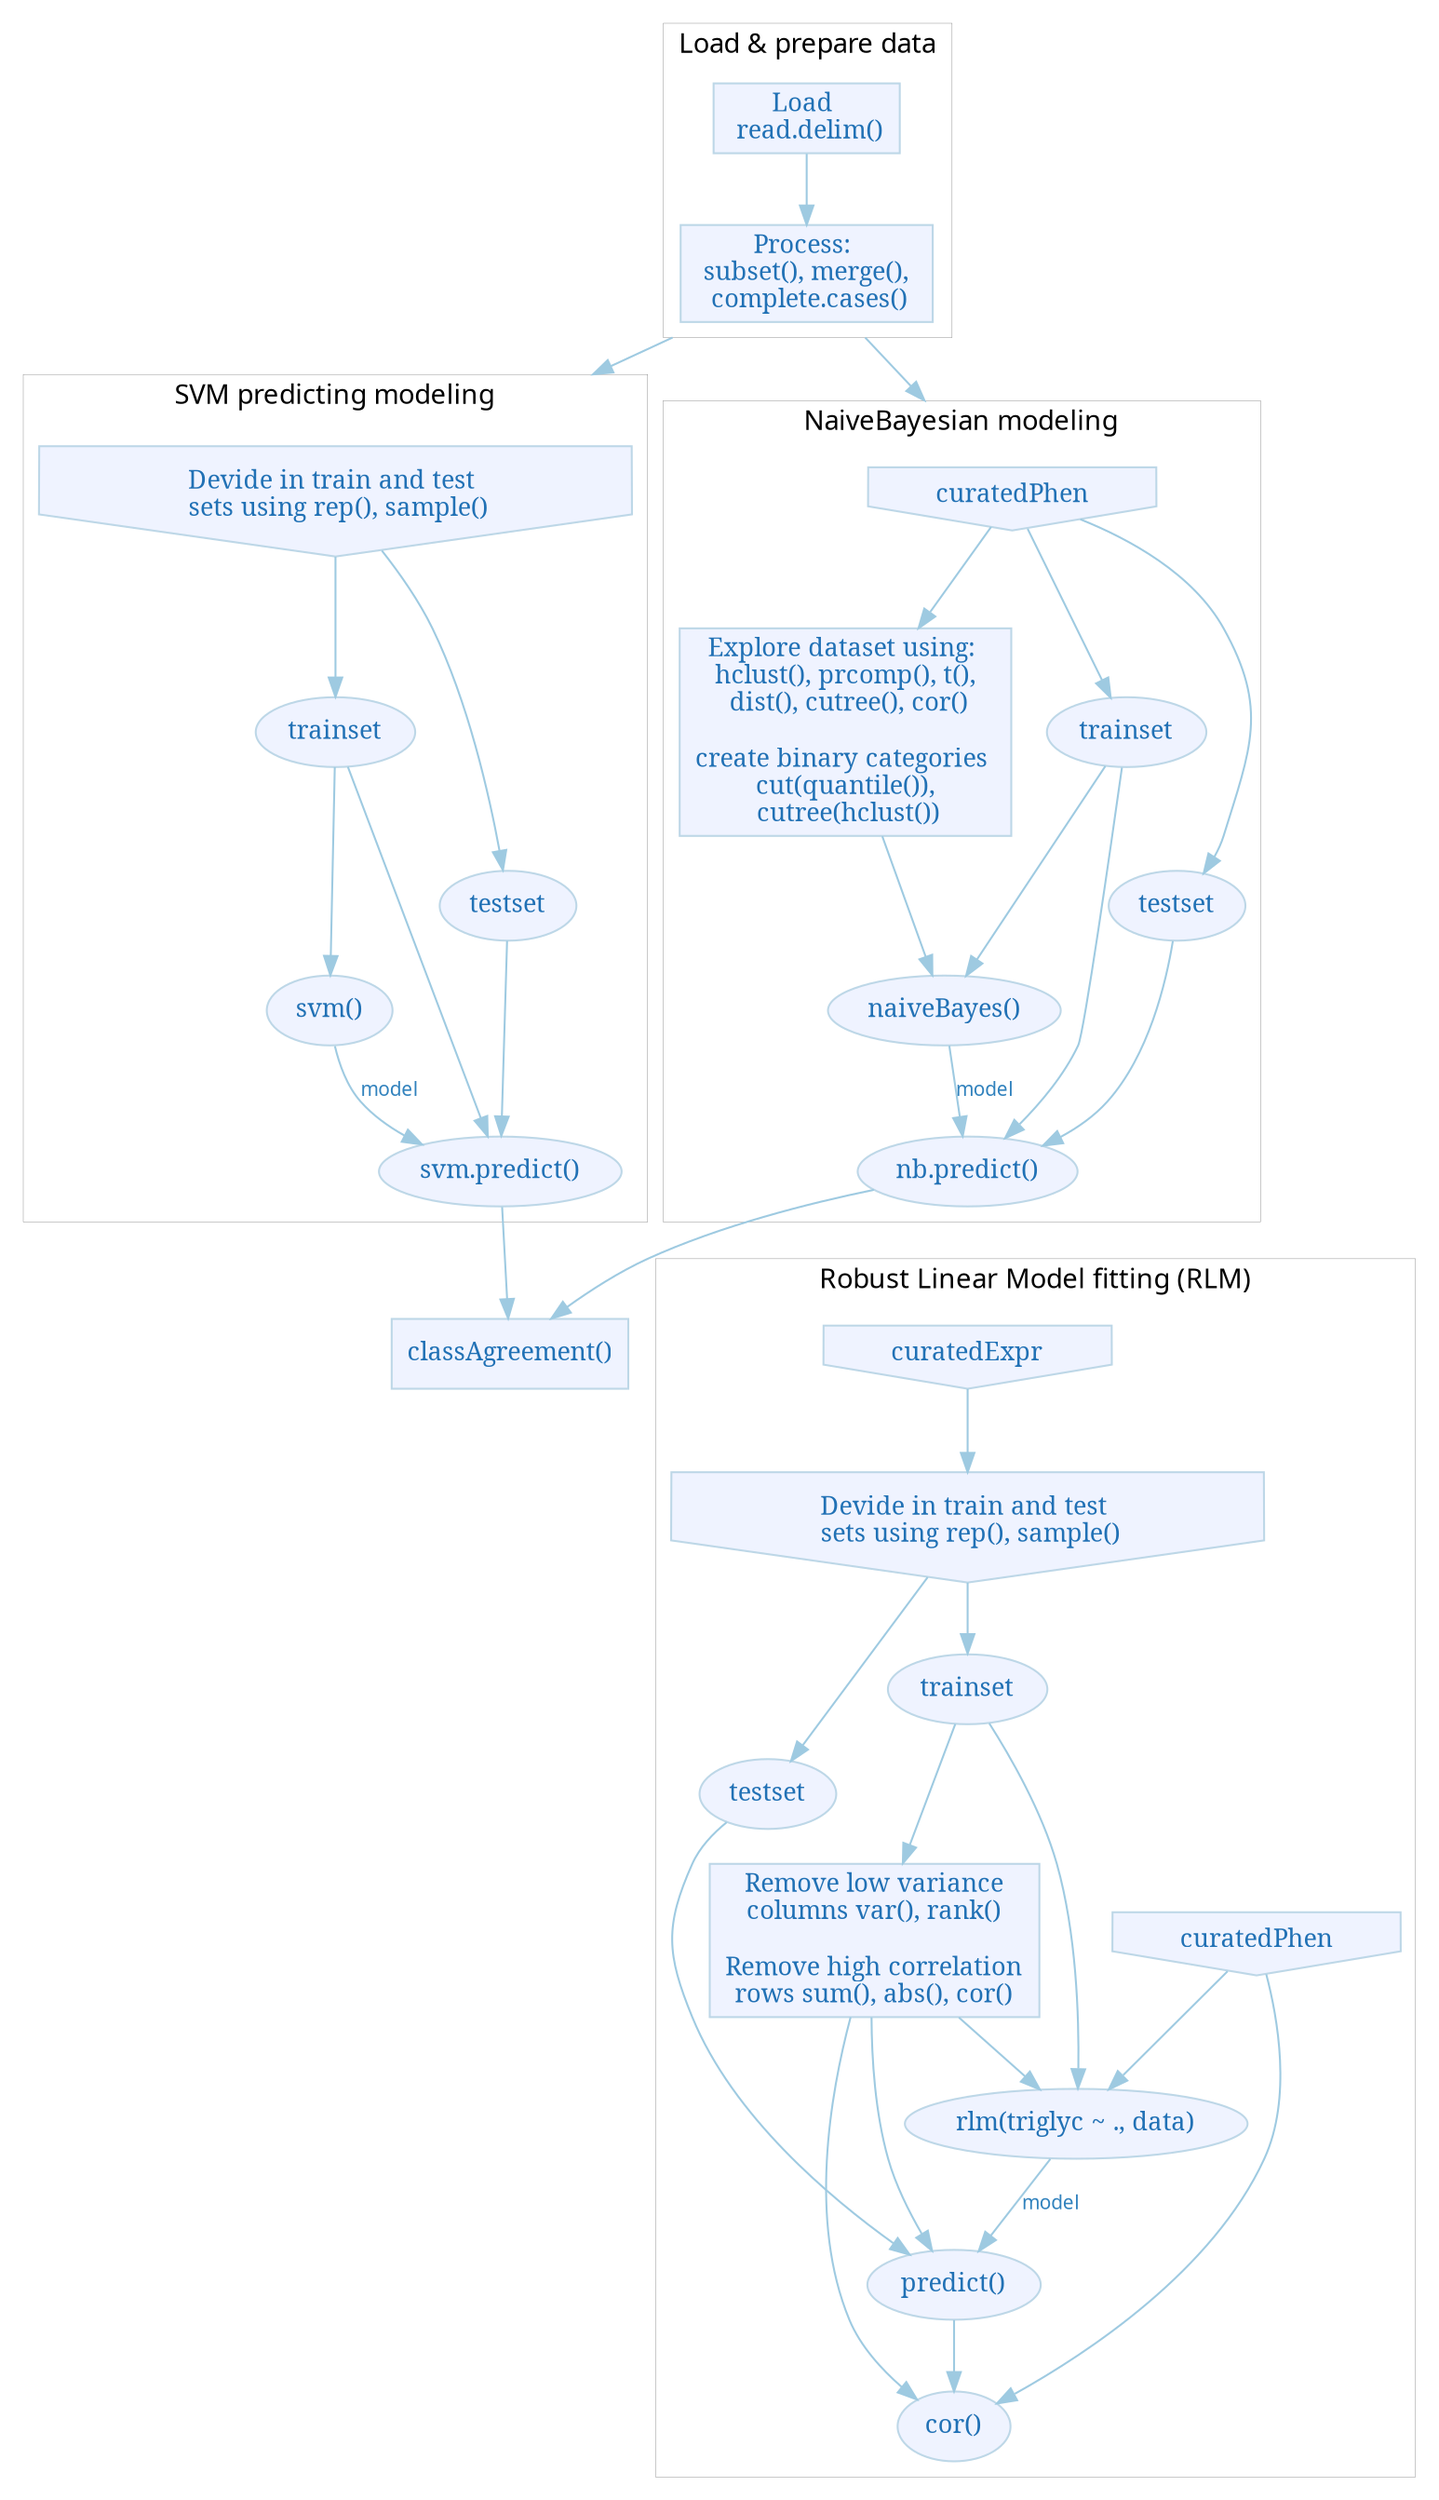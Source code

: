 digraph INTEGRATION_LIVERCOHORT {
    fontname="sans-serif";
    penwidth="0.1";
    compound="true";
    edge [comment="Wildcard edge", fontname="sans-serif", fontsize=10, colorscheme="blues3", color=2, fontcolor=3];
    node [fontname="serif", fontsize=13, fillcolor="1", colorscheme="blues4", color="2", fontcolor="4", style="filled"];

    subgraph cluster0 {
        label="Load & prepare data";
        edge [comment="Wildcard node added automatic in EG."];
        node [comment="Wildcard node added automatic in EG."];
        load [shape="box", label="Load \n read.delim()"];
        process [shape="box",  label="Process: \n subset(), merge(), \n complete.cases()"];
        load -> process;
    }

    subgraph cluster1 {
        label="SVM predicting modeling";
        process -> dataset  [ltail="cluster0", lhead="cluster1"];
        dataset [shape="invhouse", label="Devide in train and test \n sets using rep(), sample()"];
        dataset -> "trainset" ;
        "trainset" -> "svm()";
        "svm()" -> "svm.predict()"  [label="model"];
        
        "trainset" -> "svm.predict()";
        dataset -> "testset";
        "testset" -> "svm.predict()";

    }

    c2_clsagr [shape="box",label="classAgreement()"];
    "svm.predict()" -> c2_clsagr;

    subgraph cluster2 {
        label="NaiveBayesian modeling";
        edge [comment="Wildcard node added automatic in EG."];
        node [comment="Wildcard node added automatic in EG."];
        process -> c2_dataset  [ltail="cluster0", 
                                lhead="cluster2"];
        c2_explr [shape="box", 
                  label="Explore dataset using: \n hclust(), prcomp(), t(), \n dist(), cutree(), cor()\n\ncreate binary categories \n cut(quantile()), \n cutree(hclust())"];
        c2_dataset [shape="invhouse", 
                    label="curatedPhen"];
        c2_train [label="trainset"];
        c2_test [label="testset"];
        c2_nb [label="naiveBayes()"];
        c2_pred [label="nb.predict()"];
        c2_dataset -> c2_explr;
        c2_dataset -> c2_train ;
        c2_dataset -> c2_test;
        c2_train -> c2_nb;
        c2_nb -> c2_pred  [label="model"];
        c2_test -> c2_pred;
        c2_explr -> c2_nb;
        c2_train -> c2_pred;

    }

    c2_pred -> c2_clsagr;

    subgraph cluster3 {
        label="Robust Linear Model fitting (RLM)";
        edge [comment="Wildcard node added automatic in EG."];
        node [comment="Wildcard node added automatic in EG."];
        #process -> c3_expre  [ltail="cluster0", lhead="cluster3"];
        c3_pheno [shape="invhouse", label="curatedPhen"];
        c3_expre [shape="invhouse",  label="curatedExpr"];
        c3_dataset [shape="invhouse",  label="Devide in train and test \n sets using rep(), sample()"];
        #"classAgreement" -> c3_expre [style=invis];
        c3_train [label="trainset"];
        c3_test [label="testset"];
        c3_expre -> c3_dataset;
        c3_dataset -> c3_train ;
        c3_dataset -> c3_test ;
        c3_col_feat [shape="box", label="Remove low variance\ncolumns var(), rank()\n\nRemove high correlation\nrows sum(), abs(), cor()"];
        
        c3_rlm_tri [label="rlm(triglyc ~ ., data)"];
        c3_pred [label="predict()"];
        c3_cor [label="cor()"];
        c3_train -> c3_col_feat;
        c3_col_feat -> c3_rlm_tri;
        c3_col_feat -> c3_pred;
        c3_col_feat -> c3_cor;
        c3_train -> c3_rlm_tri;
        c3_rlm_tri -> c3_pred  [label="model"];
        c3_pred -> c3_cor;
        c3_test -> c3_pred;
        c3_pheno -> c3_rlm_tri;
        c3_pheno -> c3_cor;

    }

        c2_pred -> c3_expre [style=invis];
   }

